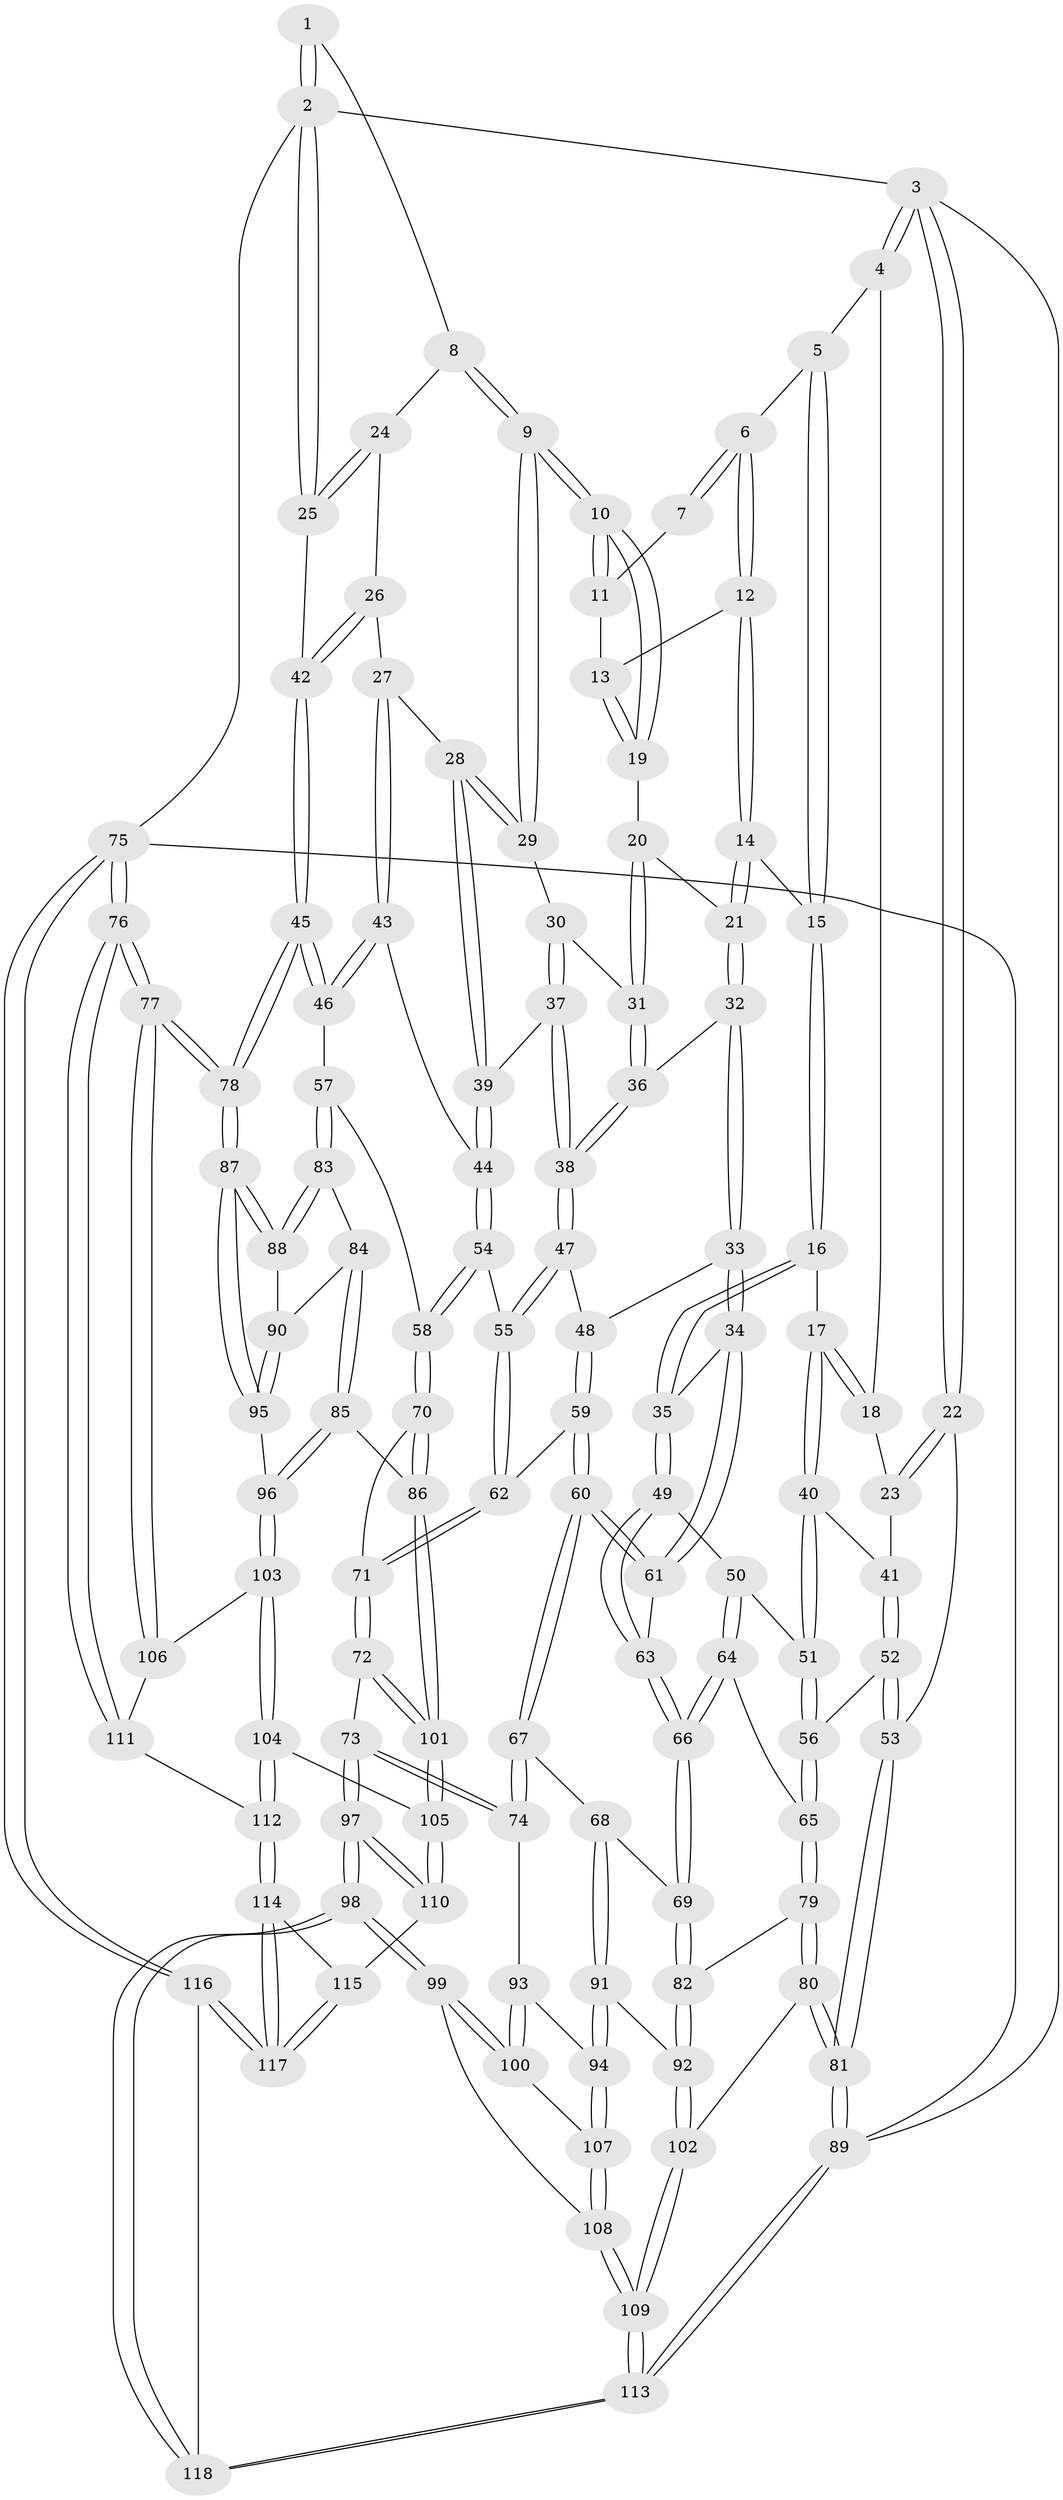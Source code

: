 // coarse degree distribution, {3: 0.12857142857142856, 8: 0.014285714285714285, 6: 0.07142857142857142, 4: 0.5142857142857142, 5: 0.2714285714285714}
// Generated by graph-tools (version 1.1) at 2025/52/02/27/25 19:52:43]
// undirected, 118 vertices, 292 edges
graph export_dot {
graph [start="1"]
  node [color=gray90,style=filled];
  1 [pos="+0.7792480410472243+0"];
  2 [pos="+1+0"];
  3 [pos="+0+0"];
  4 [pos="+0.14282891294027564+0"];
  5 [pos="+0.2360199685051326+0"];
  6 [pos="+0.41218990505187025+0"];
  7 [pos="+0.6423406836331922+0"];
  8 [pos="+0.7854154162202226+0.09943778952663719"];
  9 [pos="+0.6517442164325613+0.13189891133269055"];
  10 [pos="+0.6460957233802888+0.12819182383349054"];
  11 [pos="+0.6333616793856004+0"];
  12 [pos="+0.48976144996844323+0.061529139926770914"];
  13 [pos="+0.5420910373537795+0.07600075744919513"];
  14 [pos="+0.4359201473246131+0.12775881029284478"];
  15 [pos="+0.32384145874574777+0.12655667574044502"];
  16 [pos="+0.26030245382590417+0.24277880295790286"];
  17 [pos="+0.23663057292659054+0.2435619908342939"];
  18 [pos="+0.1071490751137022+0.10991521794662011"];
  19 [pos="+0.6190851608501705+0.12603681167475675"];
  20 [pos="+0.5229027027760822+0.1886549223191268"];
  21 [pos="+0.47261419213835004+0.1823678613128204"];
  22 [pos="+0+0.18644854845211967"];
  23 [pos="+0+0.19347961749872494"];
  24 [pos="+0.7944666992438244+0.10576572983259698"];
  25 [pos="+1+0"];
  26 [pos="+0.8522357703971535+0.2365848094001018"];
  27 [pos="+0.8389526419888573+0.25263864016814613"];
  28 [pos="+0.7480017367168911+0.27826407553189336"];
  29 [pos="+0.6548288520484986+0.19367255680631418"];
  30 [pos="+0.6324542703410067+0.23206098579390183"];
  31 [pos="+0.5454925409413476+0.2518358888145022"];
  32 [pos="+0.4325620970812239+0.2891008363476943"];
  33 [pos="+0.37543694283999796+0.32452281366064784"];
  34 [pos="+0.3567694570898028+0.3274528698590538"];
  35 [pos="+0.320044943400918+0.3035230561940392"];
  36 [pos="+0.5277375515039833+0.29403487254282473"];
  37 [pos="+0.6281479128845989+0.31265456188093055"];
  38 [pos="+0.5727135999262205+0.34707459194855395"];
  39 [pos="+0.7083187898598237+0.341883171644431"];
  40 [pos="+0.13746821651305552+0.31546703139219545"];
  41 [pos="+0.0982310557717513+0.3085018551523436"];
  42 [pos="+1+0.24417581386920337"];
  43 [pos="+0.8406765414571084+0.36369126773876687"];
  44 [pos="+0.712161432964649+0.3603259414830869"];
  45 [pos="+1+0.4136699646460074"];
  46 [pos="+0.8799308679216659+0.4793448088274037"];
  47 [pos="+0.5708248377480244+0.3580698973073506"];
  48 [pos="+0.4897842361355278+0.39745307531967755"];
  49 [pos="+0.22040393039330877+0.44228461478238307"];
  50 [pos="+0.19050786777057319+0.4466355419917926"];
  51 [pos="+0.13763105295870245+0.3271577267990962"];
  52 [pos="+0+0.43644613224612744"];
  53 [pos="+0+0.4381549059854682"];
  54 [pos="+0.7029044488740755+0.4667202943092074"];
  55 [pos="+0.6244779755668124+0.46771809902321176"];
  56 [pos="+0.05801429101255467+0.48543717924766855"];
  57 [pos="+0.8559807389399546+0.49912548490238345"];
  58 [pos="+0.7395094182872938+0.49322757913324106"];
  59 [pos="+0.4944383674777639+0.49860191385649966"];
  60 [pos="+0.4154834868683408+0.5434489255287189"];
  61 [pos="+0.35649108273300184+0.4722897092716056"];
  62 [pos="+0.5812176752714774+0.5013144389277651"];
  63 [pos="+0.30165709004944996+0.4847430172914488"];
  64 [pos="+0.15291502021954717+0.5151084260125907"];
  65 [pos="+0.09959983256700228+0.5265378891118855"];
  66 [pos="+0.22513478269554923+0.5595350652280181"];
  67 [pos="+0.41046637524575086+0.5913849765835287"];
  68 [pos="+0.31390269051450714+0.6298790491028404"];
  69 [pos="+0.23147523769488298+0.5768125484904892"];
  70 [pos="+0.6871260246978862+0.6398113447206333"];
  71 [pos="+0.5981356013970066+0.6615814286398869"];
  72 [pos="+0.5561105133439154+0.7051035413789067"];
  73 [pos="+0.5421090065942565+0.7131567390564341"];
  74 [pos="+0.43764329048342976+0.6307067093909556"];
  75 [pos="+1+1"];
  76 [pos="+1+1"];
  77 [pos="+1+0.8178325526223014"];
  78 [pos="+1+0.7004136742406006"];
  79 [pos="+0.06654808558348393+0.6581384043675377"];
  80 [pos="+0+0.712387951216875"];
  81 [pos="+0+0.7207437696289547"];
  82 [pos="+0.16688406026959762+0.6733007091199912"];
  83 [pos="+0.8584609656304468+0.5461329165663832"];
  84 [pos="+0.836887097004028+0.6314985370858454"];
  85 [pos="+0.7872994788533865+0.6940388677128192"];
  86 [pos="+0.7738193761380288+0.6996653205972083"];
  87 [pos="+1+0.6925779661615385"];
  88 [pos="+0.9679869216714567+0.655756916696432"];
  89 [pos="+0+1"];
  90 [pos="+0.9089898866107323+0.6799288005117029"];
  91 [pos="+0.2637834034600042+0.7405031289380967"];
  92 [pos="+0.23189337635791707+0.7330181129750549"];
  93 [pos="+0.3994756061714986+0.6880512711209057"];
  94 [pos="+0.26568688636320426+0.7431411647131279"];
  95 [pos="+0.8992047310858539+0.7351035740405025"];
  96 [pos="+0.8867121002857739+0.7495883538046082"];
  97 [pos="+0.5008761459641081+0.8921525215209413"];
  98 [pos="+0.4850864947079374+0.906695647312531"];
  99 [pos="+0.43794054940241023+0.8732146957890737"];
  100 [pos="+0.3450719872523418+0.8051818061419646"];
  101 [pos="+0.7460212141598108+0.7940481629836527"];
  102 [pos="+0.10342171048071638+0.8281062223381777"];
  103 [pos="+0.894136308993248+0.7960580994095835"];
  104 [pos="+0.7798474035452779+0.8590641755469681"];
  105 [pos="+0.751055654660865+0.8354262355112397"];
  106 [pos="+0.8984448111816163+0.79835824755118"];
  107 [pos="+0.2919892335938075+0.7857403547836787"];
  108 [pos="+0.21217146763471337+0.8960714933823852"];
  109 [pos="+0.14738412971563275+0.9810935444044685"];
  110 [pos="+0.5825870051974372+0.8937123141956388"];
  111 [pos="+0.9249063352791741+0.9138693622713643"];
  112 [pos="+0.7998728475804331+0.912100802927188"];
  113 [pos="+0.11917943987009541+1"];
  114 [pos="+0.7989469539927426+0.9167765432837165"];
  115 [pos="+0.6492860956197996+0.9438392163359989"];
  116 [pos="+0.8128569354148655+1"];
  117 [pos="+0.7776147059421208+1"];
  118 [pos="+0.3973644070437345+1"];
  1 -- 2;
  1 -- 2;
  1 -- 8;
  2 -- 3;
  2 -- 25;
  2 -- 25;
  2 -- 75;
  3 -- 4;
  3 -- 4;
  3 -- 22;
  3 -- 22;
  3 -- 89;
  4 -- 5;
  4 -- 18;
  5 -- 6;
  5 -- 15;
  5 -- 15;
  6 -- 7;
  6 -- 7;
  6 -- 12;
  6 -- 12;
  7 -- 11;
  8 -- 9;
  8 -- 9;
  8 -- 24;
  9 -- 10;
  9 -- 10;
  9 -- 29;
  9 -- 29;
  10 -- 11;
  10 -- 11;
  10 -- 19;
  10 -- 19;
  11 -- 13;
  12 -- 13;
  12 -- 14;
  12 -- 14;
  13 -- 19;
  13 -- 19;
  14 -- 15;
  14 -- 21;
  14 -- 21;
  15 -- 16;
  15 -- 16;
  16 -- 17;
  16 -- 35;
  16 -- 35;
  17 -- 18;
  17 -- 18;
  17 -- 40;
  17 -- 40;
  18 -- 23;
  19 -- 20;
  20 -- 21;
  20 -- 31;
  20 -- 31;
  21 -- 32;
  21 -- 32;
  22 -- 23;
  22 -- 23;
  22 -- 53;
  23 -- 41;
  24 -- 25;
  24 -- 25;
  24 -- 26;
  25 -- 42;
  26 -- 27;
  26 -- 42;
  26 -- 42;
  27 -- 28;
  27 -- 43;
  27 -- 43;
  28 -- 29;
  28 -- 29;
  28 -- 39;
  28 -- 39;
  29 -- 30;
  30 -- 31;
  30 -- 37;
  30 -- 37;
  31 -- 36;
  31 -- 36;
  32 -- 33;
  32 -- 33;
  32 -- 36;
  33 -- 34;
  33 -- 34;
  33 -- 48;
  34 -- 35;
  34 -- 61;
  34 -- 61;
  35 -- 49;
  35 -- 49;
  36 -- 38;
  36 -- 38;
  37 -- 38;
  37 -- 38;
  37 -- 39;
  38 -- 47;
  38 -- 47;
  39 -- 44;
  39 -- 44;
  40 -- 41;
  40 -- 51;
  40 -- 51;
  41 -- 52;
  41 -- 52;
  42 -- 45;
  42 -- 45;
  43 -- 44;
  43 -- 46;
  43 -- 46;
  44 -- 54;
  44 -- 54;
  45 -- 46;
  45 -- 46;
  45 -- 78;
  45 -- 78;
  46 -- 57;
  47 -- 48;
  47 -- 55;
  47 -- 55;
  48 -- 59;
  48 -- 59;
  49 -- 50;
  49 -- 63;
  49 -- 63;
  50 -- 51;
  50 -- 64;
  50 -- 64;
  51 -- 56;
  51 -- 56;
  52 -- 53;
  52 -- 53;
  52 -- 56;
  53 -- 81;
  53 -- 81;
  54 -- 55;
  54 -- 58;
  54 -- 58;
  55 -- 62;
  55 -- 62;
  56 -- 65;
  56 -- 65;
  57 -- 58;
  57 -- 83;
  57 -- 83;
  58 -- 70;
  58 -- 70;
  59 -- 60;
  59 -- 60;
  59 -- 62;
  60 -- 61;
  60 -- 61;
  60 -- 67;
  60 -- 67;
  61 -- 63;
  62 -- 71;
  62 -- 71;
  63 -- 66;
  63 -- 66;
  64 -- 65;
  64 -- 66;
  64 -- 66;
  65 -- 79;
  65 -- 79;
  66 -- 69;
  66 -- 69;
  67 -- 68;
  67 -- 74;
  67 -- 74;
  68 -- 69;
  68 -- 91;
  68 -- 91;
  69 -- 82;
  69 -- 82;
  70 -- 71;
  70 -- 86;
  70 -- 86;
  71 -- 72;
  71 -- 72;
  72 -- 73;
  72 -- 101;
  72 -- 101;
  73 -- 74;
  73 -- 74;
  73 -- 97;
  73 -- 97;
  74 -- 93;
  75 -- 76;
  75 -- 76;
  75 -- 116;
  75 -- 116;
  75 -- 89;
  76 -- 77;
  76 -- 77;
  76 -- 111;
  76 -- 111;
  77 -- 78;
  77 -- 78;
  77 -- 106;
  77 -- 106;
  78 -- 87;
  78 -- 87;
  79 -- 80;
  79 -- 80;
  79 -- 82;
  80 -- 81;
  80 -- 81;
  80 -- 102;
  81 -- 89;
  81 -- 89;
  82 -- 92;
  82 -- 92;
  83 -- 84;
  83 -- 88;
  83 -- 88;
  84 -- 85;
  84 -- 85;
  84 -- 90;
  85 -- 86;
  85 -- 96;
  85 -- 96;
  86 -- 101;
  86 -- 101;
  87 -- 88;
  87 -- 88;
  87 -- 95;
  87 -- 95;
  88 -- 90;
  89 -- 113;
  89 -- 113;
  90 -- 95;
  90 -- 95;
  91 -- 92;
  91 -- 94;
  91 -- 94;
  92 -- 102;
  92 -- 102;
  93 -- 94;
  93 -- 100;
  93 -- 100;
  94 -- 107;
  94 -- 107;
  95 -- 96;
  96 -- 103;
  96 -- 103;
  97 -- 98;
  97 -- 98;
  97 -- 110;
  97 -- 110;
  98 -- 99;
  98 -- 99;
  98 -- 118;
  98 -- 118;
  99 -- 100;
  99 -- 100;
  99 -- 108;
  100 -- 107;
  101 -- 105;
  101 -- 105;
  102 -- 109;
  102 -- 109;
  103 -- 104;
  103 -- 104;
  103 -- 106;
  104 -- 105;
  104 -- 112;
  104 -- 112;
  105 -- 110;
  105 -- 110;
  106 -- 111;
  107 -- 108;
  107 -- 108;
  108 -- 109;
  108 -- 109;
  109 -- 113;
  109 -- 113;
  110 -- 115;
  111 -- 112;
  112 -- 114;
  112 -- 114;
  113 -- 118;
  113 -- 118;
  114 -- 115;
  114 -- 117;
  114 -- 117;
  115 -- 117;
  115 -- 117;
  116 -- 117;
  116 -- 117;
  116 -- 118;
}

